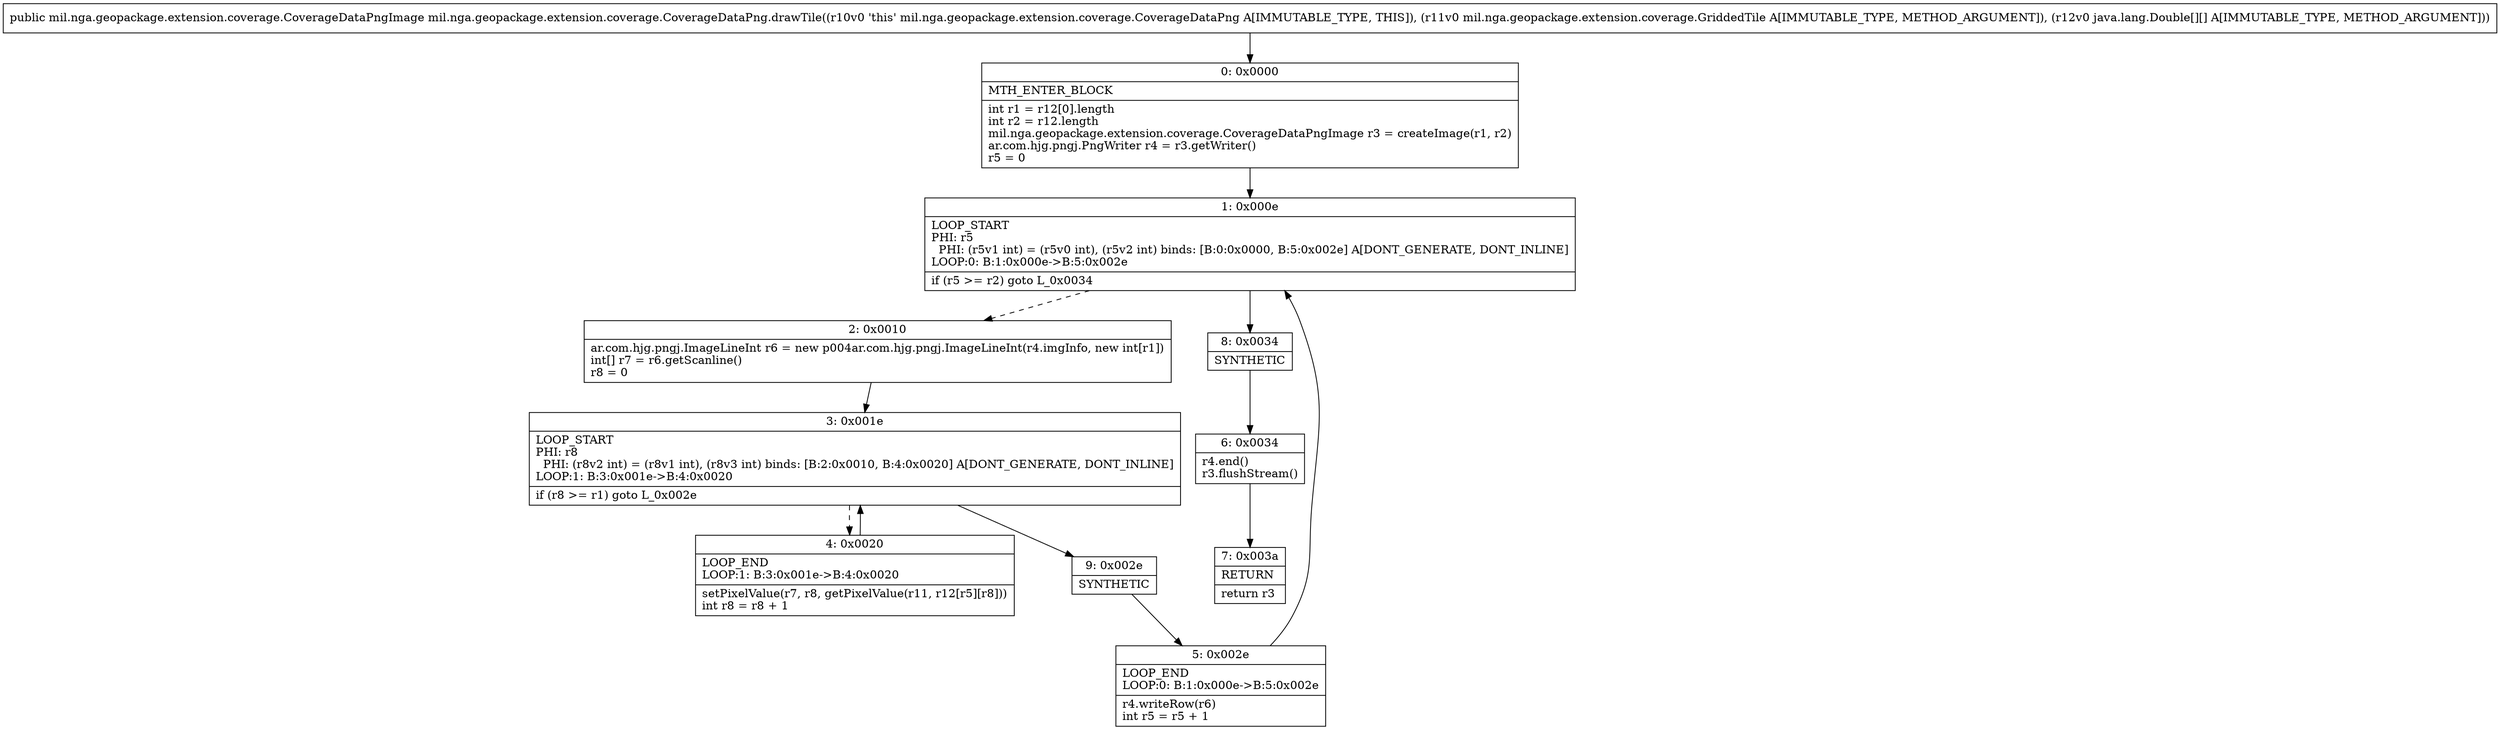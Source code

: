 digraph "CFG formil.nga.geopackage.extension.coverage.CoverageDataPng.drawTile(Lmil\/nga\/geopackage\/extension\/coverage\/GriddedTile;[[Ljava\/lang\/Double;)Lmil\/nga\/geopackage\/extension\/coverage\/CoverageDataPngImage;" {
Node_0 [shape=record,label="{0\:\ 0x0000|MTH_ENTER_BLOCK\l|int r1 = r12[0].length\lint r2 = r12.length\lmil.nga.geopackage.extension.coverage.CoverageDataPngImage r3 = createImage(r1, r2)\lar.com.hjg.pngj.PngWriter r4 = r3.getWriter()\lr5 = 0\l}"];
Node_1 [shape=record,label="{1\:\ 0x000e|LOOP_START\lPHI: r5 \l  PHI: (r5v1 int) = (r5v0 int), (r5v2 int) binds: [B:0:0x0000, B:5:0x002e] A[DONT_GENERATE, DONT_INLINE]\lLOOP:0: B:1:0x000e\-\>B:5:0x002e\l|if (r5 \>= r2) goto L_0x0034\l}"];
Node_2 [shape=record,label="{2\:\ 0x0010|ar.com.hjg.pngj.ImageLineInt r6 = new p004ar.com.hjg.pngj.ImageLineInt(r4.imgInfo, new int[r1])\lint[] r7 = r6.getScanline()\lr8 = 0\l}"];
Node_3 [shape=record,label="{3\:\ 0x001e|LOOP_START\lPHI: r8 \l  PHI: (r8v2 int) = (r8v1 int), (r8v3 int) binds: [B:2:0x0010, B:4:0x0020] A[DONT_GENERATE, DONT_INLINE]\lLOOP:1: B:3:0x001e\-\>B:4:0x0020\l|if (r8 \>= r1) goto L_0x002e\l}"];
Node_4 [shape=record,label="{4\:\ 0x0020|LOOP_END\lLOOP:1: B:3:0x001e\-\>B:4:0x0020\l|setPixelValue(r7, r8, getPixelValue(r11, r12[r5][r8]))\lint r8 = r8 + 1\l}"];
Node_5 [shape=record,label="{5\:\ 0x002e|LOOP_END\lLOOP:0: B:1:0x000e\-\>B:5:0x002e\l|r4.writeRow(r6)\lint r5 = r5 + 1\l}"];
Node_6 [shape=record,label="{6\:\ 0x0034|r4.end()\lr3.flushStream()\l}"];
Node_7 [shape=record,label="{7\:\ 0x003a|RETURN\l|return r3\l}"];
Node_8 [shape=record,label="{8\:\ 0x0034|SYNTHETIC\l}"];
Node_9 [shape=record,label="{9\:\ 0x002e|SYNTHETIC\l}"];
MethodNode[shape=record,label="{public mil.nga.geopackage.extension.coverage.CoverageDataPngImage mil.nga.geopackage.extension.coverage.CoverageDataPng.drawTile((r10v0 'this' mil.nga.geopackage.extension.coverage.CoverageDataPng A[IMMUTABLE_TYPE, THIS]), (r11v0 mil.nga.geopackage.extension.coverage.GriddedTile A[IMMUTABLE_TYPE, METHOD_ARGUMENT]), (r12v0 java.lang.Double[][] A[IMMUTABLE_TYPE, METHOD_ARGUMENT])) }"];
MethodNode -> Node_0;
Node_0 -> Node_1;
Node_1 -> Node_2[style=dashed];
Node_1 -> Node_8;
Node_2 -> Node_3;
Node_3 -> Node_4[style=dashed];
Node_3 -> Node_9;
Node_4 -> Node_3;
Node_5 -> Node_1;
Node_6 -> Node_7;
Node_8 -> Node_6;
Node_9 -> Node_5;
}

